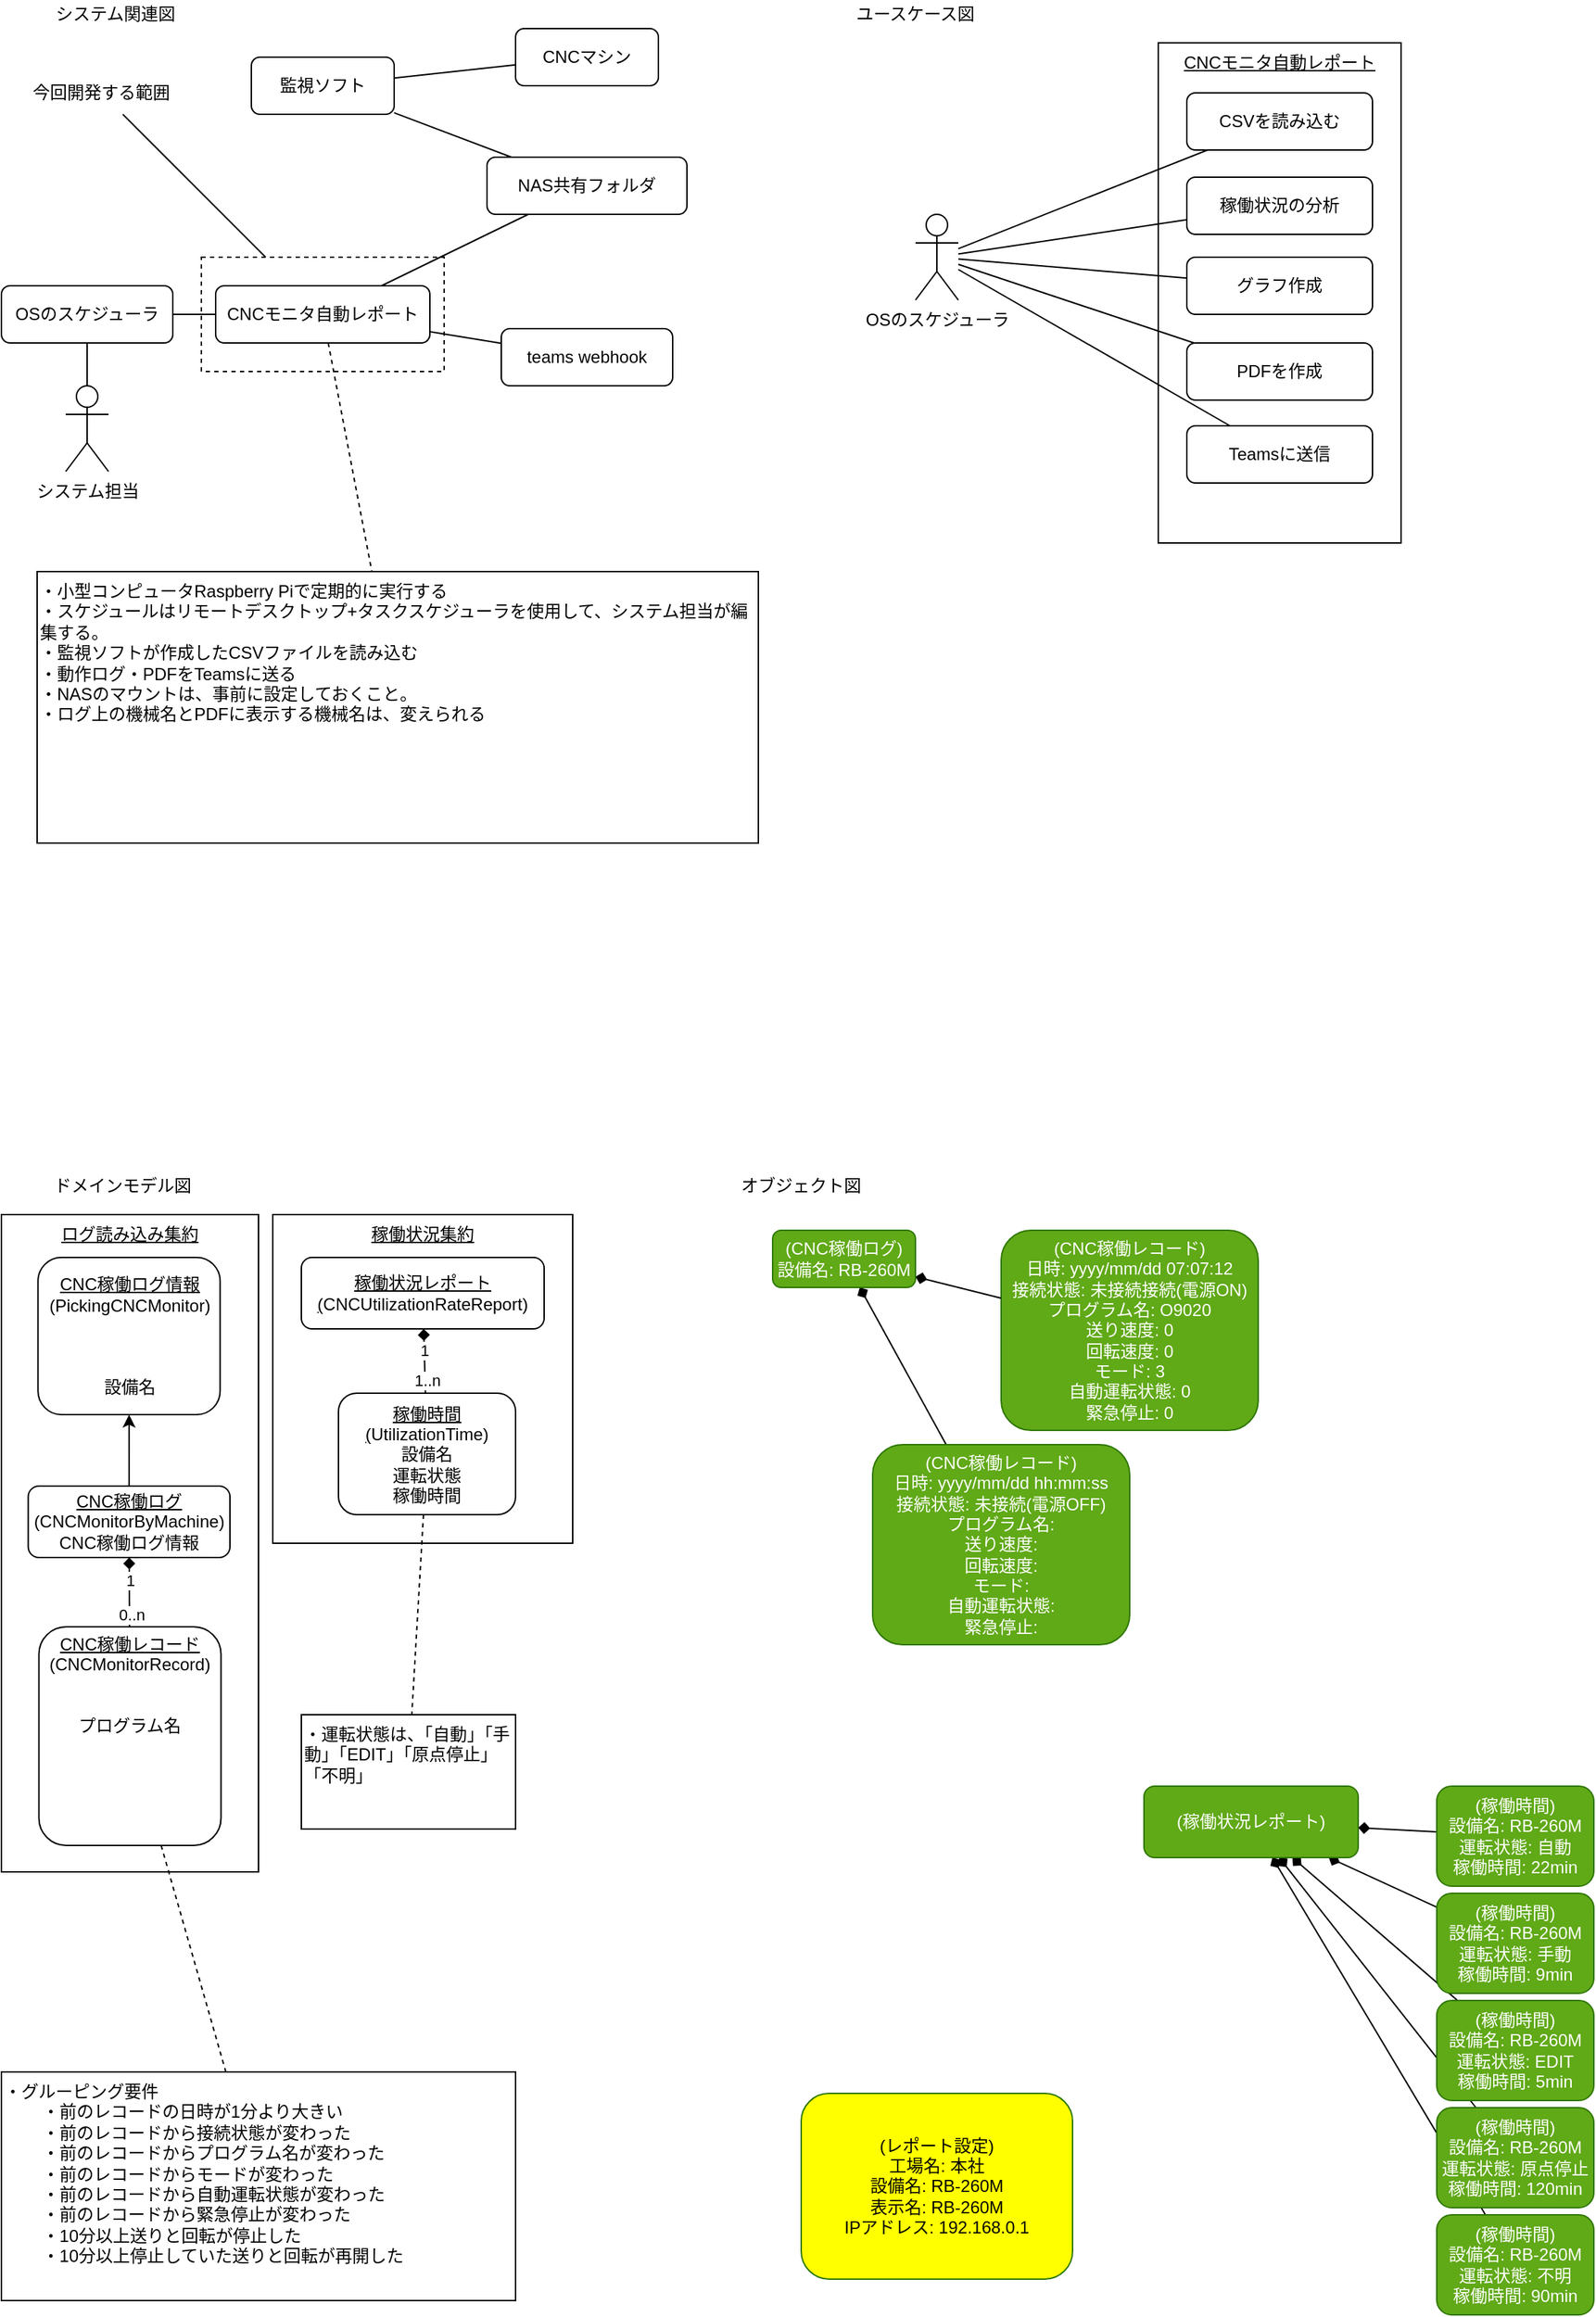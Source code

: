 <mxfile>
    <diagram id="RzdB1_ECVK01WcsdOi-J" name="sodo">
        <mxGraphModel dx="1145" dy="654" grid="1" gridSize="10" guides="1" tooltips="1" connect="1" arrows="1" fold="1" page="1" pageScale="1" pageWidth="1169" pageHeight="827" background="none" math="0" shadow="0">
            <root>
                <mxCell id="0"/>
                <mxCell id="1" parent="0"/>
                <mxCell id="505" value="&lt;u&gt;稼働状況集約&lt;/u&gt;" style="rounded=0;whiteSpace=wrap;html=1;verticalAlign=top;" parent="1" vertex="1">
                    <mxGeometry x="200" y="870" width="210" height="230" as="geometry"/>
                </mxCell>
                <mxCell id="363" value="&lt;u&gt;ログ読み込み集約&lt;/u&gt;" style="rounded=0;whiteSpace=wrap;html=1;verticalAlign=top;" parent="1" vertex="1">
                    <mxGeometry x="10" y="870" width="180" height="460" as="geometry"/>
                </mxCell>
                <mxCell id="240" value="&lt;u&gt;CNCモニタ自動レポート&lt;/u&gt;" style="rounded=0;whiteSpace=wrap;html=1;verticalAlign=top;" parent="1" vertex="1">
                    <mxGeometry x="820" y="50" width="170" height="350" as="geometry"/>
                </mxCell>
                <mxCell id="164" style="edgeStyle=none;html=1;fontColor=#FF0000;endArrow=none;endFill=0;dashed=1;startArrow=none;" parent="1" source="5" target="158" edge="1">
                    <mxGeometry relative="1" as="geometry"/>
                </mxCell>
                <mxCell id="459" style="edgeStyle=none;html=1;endArrow=none;endFill=0;" parent="1" source="5" target="451" edge="1">
                    <mxGeometry relative="1" as="geometry"/>
                </mxCell>
                <mxCell id="121" value="" style="rounded=0;whiteSpace=wrap;html=1;fillColor=none;dashed=1;" parent="1" vertex="1">
                    <mxGeometry x="150" y="200" width="170" height="80" as="geometry"/>
                </mxCell>
                <mxCell id="2" value="システム関連図" style="text;html=1;strokeColor=none;fillColor=none;align=center;verticalAlign=middle;whiteSpace=wrap;rounded=0;" parent="1" vertex="1">
                    <mxGeometry x="40" y="20" width="100" height="20" as="geometry"/>
                </mxCell>
                <mxCell id="248" style="edgeStyle=none;html=1;endArrow=none;endFill=0;" parent="1" source="5" target="247" edge="1">
                    <mxGeometry relative="1" as="geometry"/>
                </mxCell>
                <mxCell id="254" style="edgeStyle=none;html=1;fontColor=#009900;endArrow=none;endFill=0;" parent="1" source="5" target="253" edge="1">
                    <mxGeometry relative="1" as="geometry"/>
                </mxCell>
                <mxCell id="5" value="CNCモニタ自動レポート" style="rounded=1;whiteSpace=wrap;html=1;" parent="1" vertex="1">
                    <mxGeometry x="160" y="220" width="150" height="40" as="geometry"/>
                </mxCell>
                <mxCell id="21" value="ユースケース図" style="text;html=1;strokeColor=none;fillColor=none;align=center;verticalAlign=middle;whiteSpace=wrap;rounded=0;" parent="1" vertex="1">
                    <mxGeometry x="600" y="20" width="100" height="20" as="geometry"/>
                </mxCell>
                <mxCell id="33" value="ドメインモデル図" style="text;html=1;strokeColor=none;fillColor=none;align=center;verticalAlign=middle;whiteSpace=wrap;rounded=0;" parent="1" vertex="1">
                    <mxGeometry x="40" y="840" width="110" height="20" as="geometry"/>
                </mxCell>
                <mxCell id="123" style="edgeStyle=none;html=1;endArrow=none;endFill=0;" parent="1" source="122" target="121" edge="1">
                    <mxGeometry relative="1" as="geometry"/>
                </mxCell>
                <mxCell id="122" value="今回開発する範囲" style="text;html=1;strokeColor=none;fillColor=none;align=center;verticalAlign=middle;whiteSpace=wrap;rounded=0;" parent="1" vertex="1">
                    <mxGeometry x="10" y="70" width="140" height="30" as="geometry"/>
                </mxCell>
                <mxCell id="158" value="&lt;span&gt;・小型コンピュータRaspberry Piで定期的に実行する&lt;/span&gt;&lt;br&gt;&lt;span&gt;・スケジュールはリモートデスクトップ+タスクスケジューラを使用して、システム担当が編集する。&lt;/span&gt;&lt;br&gt;&lt;span&gt;・監視ソフトが作成したCSVファイルを読み込む&lt;/span&gt;&lt;br&gt;&lt;span&gt;・動作ログ・PDFをTeamsに送る&lt;br&gt;・NASのマウントは、事前に設定しておくこと。&lt;br&gt;・&lt;/span&gt;ログ上の機械名とPDFに表示する機械名は、変えられる&lt;span&gt;&lt;br&gt;&lt;/span&gt;" style="rounded=0;whiteSpace=wrap;html=1;align=left;verticalAlign=top;" parent="1" vertex="1">
                    <mxGeometry x="35" y="420" width="505" height="190" as="geometry"/>
                </mxCell>
                <mxCell id="242" style="edgeStyle=none;html=1;endArrow=none;endFill=0;" parent="1" source="238" target="241" edge="1">
                    <mxGeometry relative="1" as="geometry"/>
                </mxCell>
                <mxCell id="260" style="edgeStyle=none;html=1;fontColor=#009900;endArrow=none;endFill=0;" parent="1" source="238" target="259" edge="1">
                    <mxGeometry relative="1" as="geometry"/>
                </mxCell>
                <mxCell id="284" style="edgeStyle=none;html=1;endArrow=none;endFill=0;" parent="1" source="238" target="282" edge="1">
                    <mxGeometry relative="1" as="geometry"/>
                </mxCell>
                <mxCell id="285" style="edgeStyle=none;html=1;endArrow=none;endFill=0;" parent="1" source="238" target="283" edge="1">
                    <mxGeometry relative="1" as="geometry"/>
                </mxCell>
                <mxCell id="516" style="edgeStyle=none;html=1;endArrow=none;endFill=0;" parent="1" source="238" target="515" edge="1">
                    <mxGeometry relative="1" as="geometry"/>
                </mxCell>
                <mxCell id="238" value="OSのスケジューラ" style="shape=umlActor;verticalLabelPosition=bottom;verticalAlign=top;html=1;outlineConnect=0;" parent="1" vertex="1">
                    <mxGeometry x="650" y="170" width="30" height="60" as="geometry"/>
                </mxCell>
                <mxCell id="241" value="Teamsに送信" style="rounded=1;whiteSpace=wrap;html=1;" parent="1" vertex="1">
                    <mxGeometry x="840" y="318" width="130" height="40" as="geometry"/>
                </mxCell>
                <mxCell id="247" value="OSのスケジューラ" style="rounded=1;whiteSpace=wrap;html=1;" parent="1" vertex="1">
                    <mxGeometry x="10" y="220" width="120" height="40" as="geometry"/>
                </mxCell>
                <mxCell id="252" style="edgeStyle=none;html=1;endArrow=none;endFill=0;" parent="1" source="249" target="247" edge="1">
                    <mxGeometry relative="1" as="geometry"/>
                </mxCell>
                <mxCell id="249" value="システム担当" style="shape=umlActor;verticalLabelPosition=bottom;verticalAlign=top;html=1;outlineConnect=0;" parent="1" vertex="1">
                    <mxGeometry x="55" y="290" width="30" height="60" as="geometry"/>
                </mxCell>
                <mxCell id="237" value="CNCマシン" style="rounded=1;whiteSpace=wrap;html=1;" parent="1" vertex="1">
                    <mxGeometry x="370" y="40" width="100" height="40" as="geometry"/>
                </mxCell>
                <mxCell id="253" value="teams webhook" style="rounded=1;whiteSpace=wrap;html=1;" parent="1" vertex="1">
                    <mxGeometry x="360" y="250" width="120" height="40" as="geometry"/>
                </mxCell>
                <mxCell id="259" value="CSVを読み込む" style="rounded=1;whiteSpace=wrap;html=1;" parent="1" vertex="1">
                    <mxGeometry x="840" y="85" width="130" height="40" as="geometry"/>
                </mxCell>
                <mxCell id="282" value="稼働状況の分析" style="rounded=1;whiteSpace=wrap;html=1;" parent="1" vertex="1">
                    <mxGeometry x="840" y="144" width="130" height="40" as="geometry"/>
                </mxCell>
                <mxCell id="283" value="PDFを作成" style="rounded=1;whiteSpace=wrap;html=1;" parent="1" vertex="1">
                    <mxGeometry x="840" y="260" width="130" height="40" as="geometry"/>
                </mxCell>
                <mxCell id="511" style="edgeStyle=none;html=1;endArrow=none;endFill=0;dashed=1;" parent="1" source="354" target="510" edge="1">
                    <mxGeometry relative="1" as="geometry"/>
                </mxCell>
                <mxCell id="354" value="&lt;u&gt;CNC稼働レコード&lt;/u&gt;&lt;br&gt;(CNCMonitorRecord&lt;span&gt;)&lt;/span&gt;&lt;br&gt;&lt;span style=&quot;color: rgb(255 , 255 , 255)&quot;&gt;日時&lt;/span&gt;&lt;br style=&quot;color: rgb(255 , 255 , 255)&quot;&gt;&lt;span style=&quot;color: rgb(255 , 255 , 255)&quot;&gt;接続状態&lt;br&gt;&lt;/span&gt;プログラム名&lt;br style=&quot;color: rgb(255 , 255 , 255)&quot;&gt;&lt;span style=&quot;color: rgb(255 , 255 , 255)&quot;&gt;送り速度&lt;/span&gt;&lt;br style=&quot;color: rgb(255 , 255 , 255)&quot;&gt;&lt;span style=&quot;color: rgb(255 , 255 , 255)&quot;&gt;回転速度&lt;/span&gt;&lt;br style=&quot;color: rgb(255 , 255 , 255)&quot;&gt;&lt;span style=&quot;color: rgb(255 , 255 , 255)&quot;&gt;モード&lt;/span&gt;&lt;br style=&quot;color: rgb(255 , 255 , 255)&quot;&gt;&lt;span style=&quot;color: rgb(255 , 255 , 255)&quot;&gt;自動運転状態&lt;/span&gt;&lt;br style=&quot;color: rgb(255 , 255 , 255)&quot;&gt;&lt;span style=&quot;color: rgb(255 , 255 , 255)&quot;&gt;緊急停止&lt;/span&gt;" style="rounded=1;whiteSpace=wrap;html=1;verticalAlign=middle;align=center;" parent="1" vertex="1">
                    <mxGeometry x="36.25" y="1158.5" width="127.5" height="153" as="geometry"/>
                </mxCell>
                <mxCell id="372" value="オブジェクト図" style="text;html=1;strokeColor=none;fillColor=none;align=center;verticalAlign=middle;whiteSpace=wrap;rounded=0;" parent="1" vertex="1">
                    <mxGeometry x="520" y="840" width="100" height="20" as="geometry"/>
                </mxCell>
                <mxCell id="450" style="edgeStyle=none;html=1;endArrow=none;endFill=0;" parent="1" source="449" target="237" edge="1">
                    <mxGeometry relative="1" as="geometry"/>
                </mxCell>
                <mxCell id="452" style="edgeStyle=none;html=1;endArrow=none;endFill=0;" parent="1" source="449" target="451" edge="1">
                    <mxGeometry relative="1" as="geometry"/>
                </mxCell>
                <mxCell id="449" value="監視ソフト" style="rounded=1;whiteSpace=wrap;html=1;" parent="1" vertex="1">
                    <mxGeometry x="185" y="60" width="100" height="40" as="geometry"/>
                </mxCell>
                <mxCell id="451" value="NAS共有フォルダ" style="rounded=1;whiteSpace=wrap;html=1;" parent="1" vertex="1">
                    <mxGeometry x="350" y="130" width="140" height="40" as="geometry"/>
                </mxCell>
                <mxCell id="460" value="(CNC稼働レコード)&lt;br&gt;日時: yyyy/mm/dd 07:07:12&lt;br&gt;接続状態: 未接続接続(電源ON)&lt;br&gt;プログラム名: O9020&lt;br&gt;送り速度: 0&lt;br&gt;回転速度: 0&lt;br&gt;モード: 3&lt;br&gt;自動運転状態: 0&lt;br&gt;緊急停止: 0" style="rounded=1;whiteSpace=wrap;html=1;verticalAlign=middle;align=center;fillColor=#60a917;strokeColor=#2D7600;fontColor=#ffffff;" parent="1" vertex="1">
                    <mxGeometry x="710" y="881" width="180" height="140" as="geometry"/>
                </mxCell>
                <mxCell id="466" style="edgeStyle=none;html=1;endArrow=none;endFill=0;startArrow=diamond;startFill=1;" parent="1" source="465" target="328" edge="1">
                    <mxGeometry relative="1" as="geometry"/>
                </mxCell>
                <mxCell id="467" style="edgeStyle=none;html=1;startArrow=diamond;startFill=1;endArrow=none;endFill=0;" parent="1" source="465" target="460" edge="1">
                    <mxGeometry relative="1" as="geometry"/>
                </mxCell>
                <mxCell id="465" value="(CNC稼働ログ)&lt;br&gt;設備名:&amp;nbsp;RB-260M" style="rounded=1;whiteSpace=wrap;html=1;verticalAlign=middle;align=center;fillColor=#60a917;strokeColor=#2D7600;fontColor=#ffffff;" parent="1" vertex="1">
                    <mxGeometry x="550" y="881" width="100" height="40" as="geometry"/>
                </mxCell>
                <mxCell id="328" value="(CNC稼働レコード)&lt;br&gt;日時: yyyy/mm/dd hh:mm:ss&lt;br&gt;接続状態: 未接続(電源OFF)&lt;br&gt;プログラム名:&lt;br&gt;送り速度:&lt;br&gt;回転速度:&lt;br&gt;モード:&lt;br&gt;自動運転状態:&lt;br&gt;緊急停止:" style="rounded=1;whiteSpace=wrap;html=1;verticalAlign=middle;align=center;fillColor=#60a917;strokeColor=#2D7600;fontColor=#ffffff;" parent="1" vertex="1">
                    <mxGeometry x="620" y="1031" width="180" height="140" as="geometry"/>
                </mxCell>
                <mxCell id="469" value="1" style="edgeStyle=none;html=1;startArrow=diamond;startFill=1;endArrow=none;endFill=0;" parent="1" source="468" target="354" edge="1">
                    <mxGeometry x="-0.311" relative="1" as="geometry">
                        <mxPoint as="offset"/>
                    </mxGeometry>
                </mxCell>
                <mxCell id="470" value="0..n" style="edgeLabel;html=1;align=center;verticalAlign=middle;resizable=0;points=[];" parent="469" vertex="1" connectable="0">
                    <mxGeometry x="0.657" y="1" relative="1" as="geometry">
                        <mxPoint as="offset"/>
                    </mxGeometry>
                </mxCell>
                <mxCell id="514" style="edgeStyle=none;html=1;endArrow=classic;endFill=1;startArrow=none;startFill=0;" parent="1" source="468" target="513" edge="1">
                    <mxGeometry relative="1" as="geometry"/>
                </mxCell>
                <mxCell id="468" value="&lt;u&gt;CNC稼働ログ&lt;/u&gt;&lt;br&gt;(CNCMonitorByMachine&lt;span&gt;)&lt;/span&gt;&lt;br&gt;CNC稼働ログ情報&lt;span&gt;&lt;br&gt;&lt;/span&gt;" style="rounded=1;whiteSpace=wrap;html=1;verticalAlign=middle;align=center;" parent="1" vertex="1">
                    <mxGeometry x="28.76" y="1060" width="141.25" height="50" as="geometry"/>
                </mxCell>
                <mxCell id="484" style="edgeStyle=none;html=1;startArrow=diamond;startFill=1;endArrow=none;endFill=0;" parent="1" source="496" target="482" edge="1">
                    <mxGeometry relative="1" as="geometry">
                        <mxPoint x="950" y="1320.769" as="sourcePoint"/>
                    </mxGeometry>
                </mxCell>
                <mxCell id="485" style="edgeStyle=none;html=1;startArrow=diamond;startFill=1;endArrow=none;endFill=0;" parent="1" source="496" target="483" edge="1">
                    <mxGeometry relative="1" as="geometry">
                        <mxPoint x="932.353" y="1340.0" as="sourcePoint"/>
                    </mxGeometry>
                </mxCell>
                <mxCell id="489" style="edgeStyle=none;html=1;startArrow=diamond;startFill=1;endArrow=none;endFill=0;" parent="1" source="496" target="487" edge="1">
                    <mxGeometry relative="1" as="geometry">
                        <mxPoint x="906.452" y="1340.0" as="sourcePoint"/>
                    </mxGeometry>
                </mxCell>
                <mxCell id="490" style="edgeStyle=none;html=1;startArrow=diamond;startFill=1;endArrow=none;endFill=0;" parent="1" source="496" target="488" edge="1">
                    <mxGeometry relative="1" as="geometry">
                        <mxPoint x="896.667" y="1340.0" as="sourcePoint"/>
                    </mxGeometry>
                </mxCell>
                <mxCell id="492" style="edgeStyle=none;html=1;startArrow=diamond;startFill=1;endArrow=none;endFill=0;" parent="1" source="496" target="491" edge="1">
                    <mxGeometry relative="1" as="geometry">
                        <mxPoint x="891.525" y="1340.0" as="sourcePoint"/>
                    </mxGeometry>
                </mxCell>
                <mxCell id="482" value="(稼働時間)&lt;br&gt;設備名:&amp;nbsp;RB-260M&lt;br&gt;運転状態: 自動&lt;br&gt;稼働時間: 22min" style="rounded=1;whiteSpace=wrap;html=1;verticalAlign=middle;align=center;fillColor=#60a917;strokeColor=#2D7600;fontColor=#ffffff;" parent="1" vertex="1">
                    <mxGeometry x="1015" y="1270" width="110" height="70" as="geometry"/>
                </mxCell>
                <mxCell id="483" value="(稼働時間)&lt;br&gt;設備名:&amp;nbsp;RB-260M&lt;br&gt;運転状態: 手動&lt;br&gt;稼働時間: 9min" style="rounded=1;whiteSpace=wrap;html=1;verticalAlign=middle;align=center;fillColor=#60a917;strokeColor=#2D7600;fontColor=#ffffff;" parent="1" vertex="1">
                    <mxGeometry x="1015" y="1345" width="110" height="70" as="geometry"/>
                </mxCell>
                <mxCell id="487" value="(稼働時間)&lt;br&gt;設備名:&amp;nbsp;RB-260M&lt;br&gt;運転状態: EDIT&lt;br&gt;稼働時間: 5min" style="rounded=1;whiteSpace=wrap;html=1;verticalAlign=middle;align=center;fillColor=#60a917;strokeColor=#2D7600;fontColor=#ffffff;" parent="1" vertex="1">
                    <mxGeometry x="1015" y="1420" width="110" height="70" as="geometry"/>
                </mxCell>
                <mxCell id="488" value="(稼働時間)&lt;br&gt;設備名:&amp;nbsp;RB-260M&lt;br&gt;運転状態: 原点停止&lt;br&gt;稼働時間: 120min" style="rounded=1;whiteSpace=wrap;html=1;verticalAlign=middle;align=center;fillColor=#60a917;strokeColor=#2D7600;fontColor=#ffffff;" parent="1" vertex="1">
                    <mxGeometry x="1015" y="1495" width="110" height="70" as="geometry"/>
                </mxCell>
                <mxCell id="491" value="(稼働時間)&lt;br&gt;設備名:&amp;nbsp;RB-260M&lt;br&gt;運転状態: 不明&lt;br&gt;稼働時間: 90min" style="rounded=1;whiteSpace=wrap;html=1;verticalAlign=middle;align=center;fillColor=#60a917;strokeColor=#2D7600;fontColor=#ffffff;" parent="1" vertex="1">
                    <mxGeometry x="1015" y="1570" width="110" height="70" as="geometry"/>
                </mxCell>
                <mxCell id="499" value="1" style="edgeStyle=none;html=1;startArrow=diamond;startFill=1;endArrow=none;endFill=0;" parent="1" source="495" target="498" edge="1">
                    <mxGeometry x="-0.333" relative="1" as="geometry">
                        <mxPoint as="offset"/>
                    </mxGeometry>
                </mxCell>
                <mxCell id="500" value="1..n" style="edgeLabel;html=1;align=center;verticalAlign=middle;resizable=0;points=[];" parent="499" vertex="1" connectable="0">
                    <mxGeometry x="0.581" y="1" relative="1" as="geometry">
                        <mxPoint as="offset"/>
                    </mxGeometry>
                </mxCell>
                <mxCell id="495" value="&lt;u&gt;稼働状況レポート(&lt;/u&gt;CNCUtilizationRateReport&lt;span&gt;)&lt;br&gt;&lt;/span&gt;" style="rounded=1;whiteSpace=wrap;html=1;verticalAlign=middle;align=center;" parent="1" vertex="1">
                    <mxGeometry x="220" y="900" width="170" height="50" as="geometry"/>
                </mxCell>
                <mxCell id="496" value="(稼働状況レポート)" style="rounded=1;whiteSpace=wrap;html=1;verticalAlign=middle;align=center;fillColor=#60a917;strokeColor=#2D7600;fontColor=#ffffff;" parent="1" vertex="1">
                    <mxGeometry x="810" y="1270" width="150" height="50" as="geometry"/>
                </mxCell>
                <mxCell id="498" value="&lt;u&gt;稼働時間&lt;br&gt;(&lt;/u&gt;UtilizationTime)&lt;br&gt;&lt;span&gt;設備名&lt;br&gt;&lt;/span&gt;運転状態&lt;br&gt;稼働時間&lt;span&gt;&lt;br&gt;&lt;/span&gt;" style="rounded=1;whiteSpace=wrap;html=1;verticalAlign=middle;align=center;" parent="1" vertex="1">
                    <mxGeometry x="246" y="995" width="124" height="85" as="geometry"/>
                </mxCell>
                <mxCell id="508" style="edgeStyle=none;html=1;startArrow=none;startFill=0;endArrow=none;endFill=0;dashed=1;" parent="1" source="498" target="507" edge="1">
                    <mxGeometry relative="1" as="geometry">
                        <mxPoint x="305.962" y="1165.0" as="sourcePoint"/>
                    </mxGeometry>
                </mxCell>
                <mxCell id="507" value="&lt;span&gt;・運転状態は、「自動」「手動」「EDIT」「原点停止」「不明」&lt;br&gt;&lt;br&gt;&lt;/span&gt;" style="rounded=0;whiteSpace=wrap;html=1;align=left;verticalAlign=top;" parent="1" vertex="1">
                    <mxGeometry x="220" y="1220" width="150" height="80" as="geometry"/>
                </mxCell>
                <mxCell id="510" value="&lt;span&gt;・グルーピング要件&lt;br&gt;&lt;span style=&quot;white-space: pre&quot;&gt;&#9;&lt;/span&gt;・前のレコードの日時が1分より大きい&lt;br&gt;&lt;/span&gt;&lt;blockquote style=&quot;margin: 0 0 0 40px ; border: none ; padding: 0px&quot;&gt;&lt;/blockquote&gt;&lt;span style=&quot;white-space: pre&quot;&gt;&#9;&lt;/span&gt;・前のレコードから接続状態が変わった&lt;br&gt;&lt;blockquote style=&quot;margin: 0 0 0 40px ; border: none ; padding: 0px&quot;&gt;&lt;/blockquote&gt;&lt;span style=&quot;white-space: pre&quot;&gt;&#9;&lt;/span&gt;・前のレコードからプログラム名が変わった&lt;br&gt;&lt;blockquote style=&quot;margin: 0 0 0 40px ; border: none ; padding: 0px&quot;&gt;&lt;/blockquote&gt;&lt;span style=&quot;white-space: pre&quot;&gt;&#9;&lt;/span&gt;・前のレコードからモードが変わった&lt;br&gt;&lt;blockquote style=&quot;margin: 0 0 0 40px ; border: none ; padding: 0px&quot;&gt;&lt;/blockquote&gt;&lt;span style=&quot;white-space: pre&quot;&gt;&#9;&lt;/span&gt;・前のレコードから自動運転状態が変わった&lt;br&gt;&lt;blockquote style=&quot;margin: 0 0 0 40px ; border: none ; padding: 0px&quot;&gt;&lt;/blockquote&gt;&lt;span style=&quot;white-space: pre&quot;&gt;&#9;&lt;/span&gt;・前のレコードから緊急停止が変わった&lt;br&gt;&lt;blockquote style=&quot;margin: 0 0 0 40px ; border: none ; padding: 0px&quot;&gt;&lt;/blockquote&gt;&lt;span style=&quot;white-space: pre&quot;&gt;&#9;&lt;/span&gt;・10分以上送りと回転が停止した&lt;br&gt;&lt;span&gt;&lt;span style=&quot;white-space: pre&quot;&gt;&#9;&lt;/span&gt;・10分以上停止していた送りと回転が再開した&lt;br&gt;&lt;br&gt;&lt;/span&gt;" style="rounded=0;whiteSpace=wrap;html=1;align=left;verticalAlign=top;" parent="1" vertex="1">
                    <mxGeometry x="10" y="1470" width="360" height="160" as="geometry"/>
                </mxCell>
                <mxCell id="512" value="(レポート設定)&lt;br&gt;工場名: 本社&lt;br&gt;設備名:&amp;nbsp;RB-260M&lt;br&gt;表示名:&amp;nbsp;RB-260M&lt;br&gt;IPアドレス: 192.168.0.1" style="rounded=1;whiteSpace=wrap;html=1;verticalAlign=middle;align=center;fillColor=#FFFF00;strokeColor=#2D7600;fontColor=#050505;" parent="1" vertex="1">
                    <mxGeometry x="570" y="1485" width="190" height="130" as="geometry"/>
                </mxCell>
                <mxCell id="513" value="&lt;u&gt;CNC稼働ログ情報&lt;/u&gt;&lt;br&gt;(PickingCNCMonitor&lt;span&gt;)&lt;/span&gt;&lt;br&gt;&lt;span style=&quot;color: rgb(255 , 255 , 255)&quot;&gt;日時&lt;br&gt;工場&lt;/span&gt;&lt;br style=&quot;color: rgb(255 , 255 , 255)&quot;&gt;&lt;font color=&quot;#ffffff&quot;&gt;IPアドレス&lt;br&gt;&lt;/font&gt;設備名" style="rounded=1;whiteSpace=wrap;html=1;verticalAlign=middle;align=center;" parent="1" vertex="1">
                    <mxGeometry x="35.63" y="900" width="127.5" height="110" as="geometry"/>
                </mxCell>
                <mxCell id="515" value="グラフ作成" style="rounded=1;whiteSpace=wrap;html=1;" parent="1" vertex="1">
                    <mxGeometry x="840" y="200" width="130" height="40" as="geometry"/>
                </mxCell>
            </root>
        </mxGraphModel>
    </diagram>
</mxfile>
